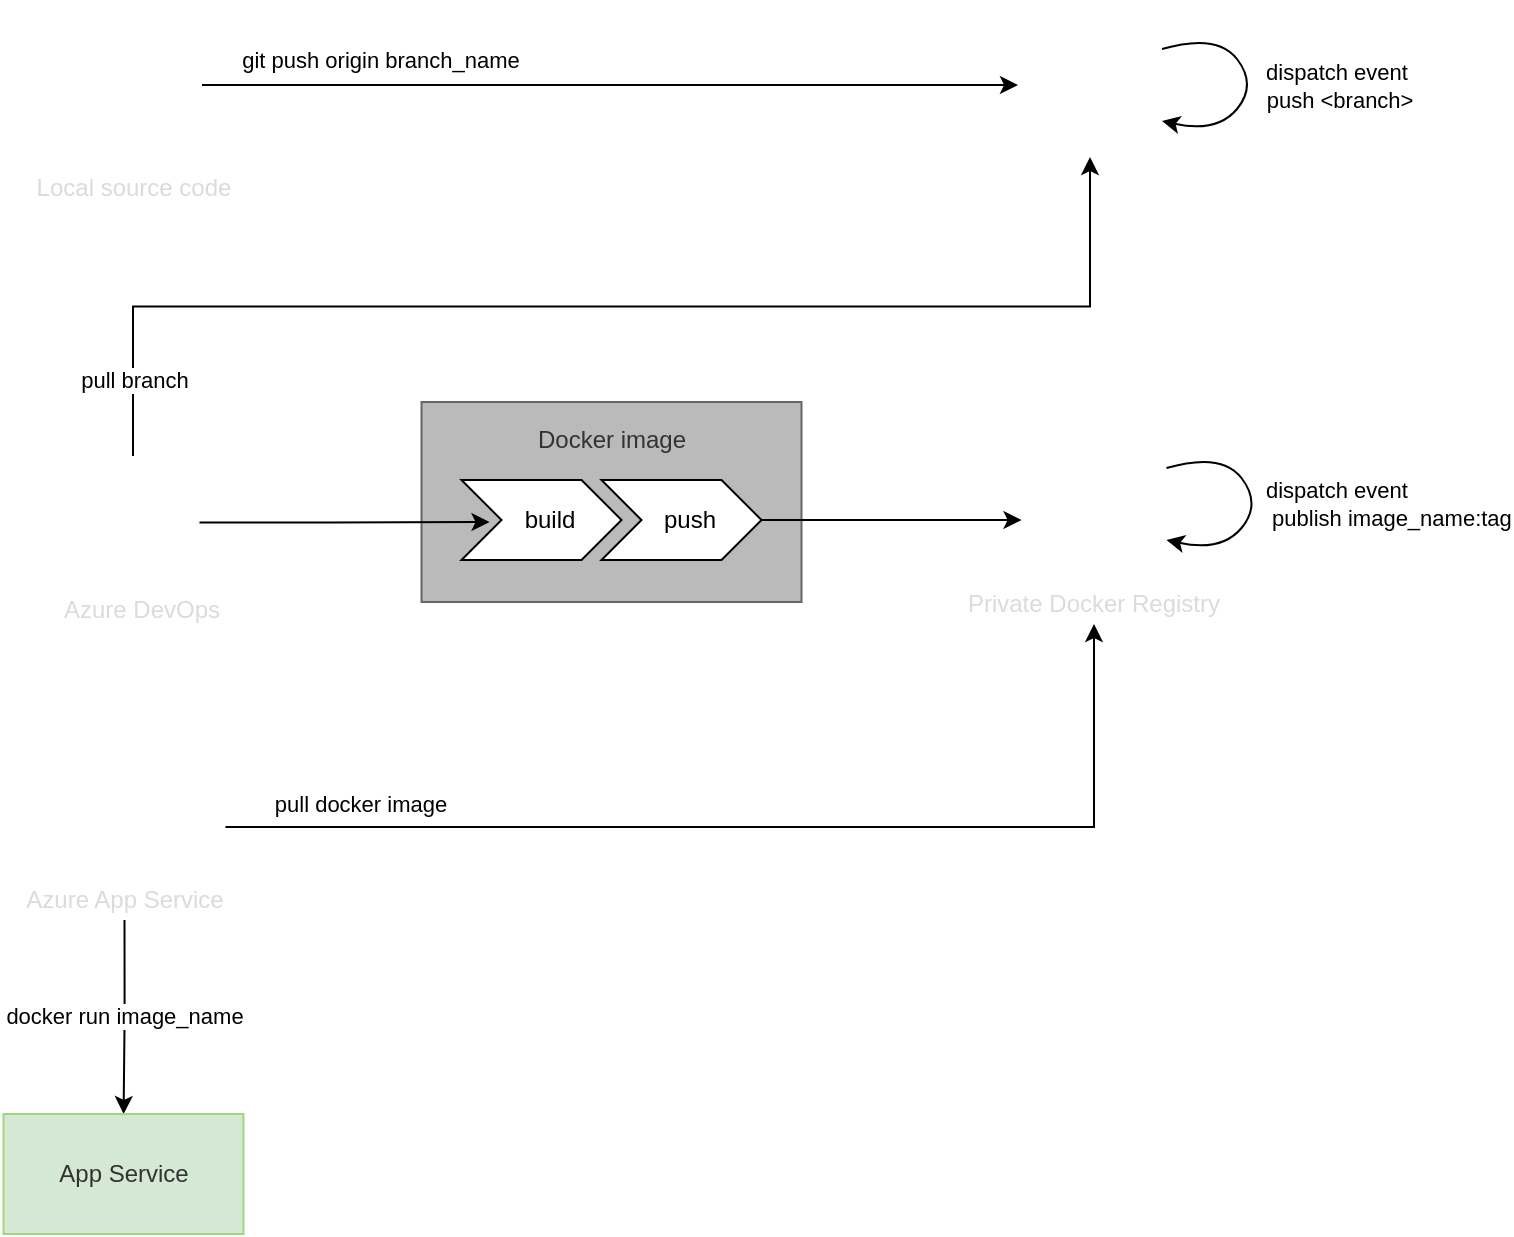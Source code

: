 <mxfile version="13.0.9" pages="2">
    <diagram id="o1z8f_Y5SoN56Fj_0EKW" name="DevOps Azure">
        <mxGraphModel dx="531" dy="557" grid="1" gridSize="10" guides="1" tooltips="1" connect="1" arrows="1" fold="1" page="1" pageScale="1" pageWidth="827" pageHeight="1169" math="0" shadow="0">
            <root>
                <mxCell id="VNS4d-X7utqQrp1qFfy--0"/>
                <mxCell id="VNS4d-X7utqQrp1qFfy--1" parent="VNS4d-X7utqQrp1qFfy--0"/>
                <mxCell id="HH1yixSwar4eWhzetjZM-14" value="Docker image" style="rounded=0;whiteSpace=wrap;html=1;align=center;verticalAlign=top;spacingTop=5;fillColor=#BABABA;strokeColor=#666666;fontColor=#333333;" parent="VNS4d-X7utqQrp1qFfy--1" vertex="1">
                    <mxGeometry x="261.75" y="241" width="190" height="100" as="geometry"/>
                </mxCell>
                <mxCell id="vmSCCPWaYG9vSzQxL80U-4" value="git push origin branch_name" style="edgeStyle=orthogonalEdgeStyle;rounded=0;orthogonalLoop=1;jettySize=auto;html=1;entryX=0;entryY=0.5;entryDx=0;entryDy=0;exitX=1;exitY=0.5;exitDx=0;exitDy=0;" parent="VNS4d-X7utqQrp1qFfy--1" source="HH1yixSwar4eWhzetjZM-15" target="HH1yixSwar4eWhzetjZM-16" edge="1">
                    <mxGeometry x="-0.563" y="13" relative="1" as="geometry">
                        <mxPoint x="201" y="170" as="sourcePoint"/>
                        <mxPoint x="120.5" y="230" as="targetPoint"/>
                        <Array as="points">
                            <mxPoint x="157" y="83"/>
                        </Array>
                        <mxPoint as="offset"/>
                    </mxGeometry>
                </mxCell>
                <mxCell id="vmSCCPWaYG9vSzQxL80U-6" value="pull branch" style="edgeStyle=orthogonalEdgeStyle;rounded=0;orthogonalLoop=1;jettySize=auto;html=1;entryX=0.5;entryY=1;entryDx=0;entryDy=0;exitX=0.5;exitY=0;exitDx=0;exitDy=0;" parent="VNS4d-X7utqQrp1qFfy--1" source="HH1yixSwar4eWhzetjZM-17" target="HH1yixSwar4eWhzetjZM-16" edge="1">
                    <mxGeometry x="-0.877" relative="1" as="geometry">
                        <mxPoint x="121" y="450" as="sourcePoint"/>
                        <mxPoint x="121" y="280" as="targetPoint"/>
                        <mxPoint as="offset"/>
                    </mxGeometry>
                </mxCell>
                <mxCell id="HH1yixSwar4eWhzetjZM-12" style="edgeStyle=orthogonalEdgeStyle;rounded=0;orthogonalLoop=1;jettySize=auto;html=1;entryX=0.175;entryY=0.525;entryDx=0;entryDy=0;entryPerimeter=0;exitX=1;exitY=0.5;exitDx=0;exitDy=0;" parent="VNS4d-X7utqQrp1qFfy--1" source="HH1yixSwar4eWhzetjZM-17" target="HH1yixSwar4eWhzetjZM-9" edge="1">
                    <mxGeometry relative="1" as="geometry">
                        <mxPoint x="210.75" y="348" as="sourcePoint"/>
                    </mxGeometry>
                </mxCell>
                <mxCell id="HH1yixSwar4eWhzetjZM-6" value="pull docker image" style="edgeStyle=orthogonalEdgeStyle;rounded=0;orthogonalLoop=1;jettySize=auto;html=1;entryX=0.5;entryY=1;entryDx=0;entryDy=0;exitX=1;exitY=0.5;exitDx=0;exitDy=0;" parent="VNS4d-X7utqQrp1qFfy--1" source="HH1yixSwar4eWhzetjZM-19" target="HH1yixSwar4eWhzetjZM-28" edge="1">
                    <mxGeometry x="0.665" y="367" relative="1" as="geometry">
                        <mxPoint x="176.75" y="497" as="sourcePoint"/>
                        <mxPoint x="556.75" y="309" as="targetPoint"/>
                        <mxPoint as="offset"/>
                    </mxGeometry>
                </mxCell>
                <mxCell id="HH1yixSwar4eWhzetjZM-8" value="docker run image_name" style="edgeStyle=orthogonalEdgeStyle;rounded=0;orthogonalLoop=1;jettySize=auto;html=1;exitX=0.5;exitY=1;exitDx=0;exitDy=0;" parent="VNS4d-X7utqQrp1qFfy--1" source="HH1yixSwar4eWhzetjZM-24" target="HH1yixSwar4eWhzetjZM-7" edge="1">
                    <mxGeometry relative="1" as="geometry">
                        <mxPoint x="176.75" y="567" as="sourcePoint"/>
                    </mxGeometry>
                </mxCell>
                <mxCell id="HH1yixSwar4eWhzetjZM-7" value="App Service" style="rounded=0;whiteSpace=wrap;html=1;fillColor=#d5e8d4;strokeColor=#9DD97C;fontColor=#333333;" parent="VNS4d-X7utqQrp1qFfy--1" vertex="1">
                    <mxGeometry x="52.75" y="597" width="120" height="60" as="geometry"/>
                </mxCell>
                <mxCell id="HH1yixSwar4eWhzetjZM-1" value="dispatch event&lt;br&gt;&amp;nbsp;push &amp;lt;branch&amp;gt;" style="curved=1;endArrow=classic;html=1;exitX=1;exitY=0.25;exitDx=0;exitDy=0;entryX=1;entryY=0.75;entryDx=0;entryDy=0;" parent="VNS4d-X7utqQrp1qFfy--1" source="HH1yixSwar4eWhzetjZM-16" target="HH1yixSwar4eWhzetjZM-16" edge="1">
                    <mxGeometry x="0.017" y="40" width="50" height="50" relative="1" as="geometry">
                        <mxPoint x="659.5" y="66.5" as="sourcePoint"/>
                        <mxPoint x="629.5" y="96.5" as="targetPoint"/>
                        <Array as="points">
                            <mxPoint x="659.5" y="56.5"/>
                            <mxPoint x="679.5" y="82.5"/>
                            <mxPoint x="659.5" y="106.5"/>
                        </Array>
                        <mxPoint x="9" y="-25" as="offset"/>
                    </mxGeometry>
                </mxCell>
                <mxCell id="HH1yixSwar4eWhzetjZM-9" value="build" style="shape=step;perimeter=stepPerimeter;whiteSpace=wrap;html=1;fixedSize=1;align=center;spacingLeft=8;" parent="VNS4d-X7utqQrp1qFfy--1" vertex="1">
                    <mxGeometry x="281.75" y="280" width="80" height="40" as="geometry"/>
                </mxCell>
                <mxCell id="HH1yixSwar4eWhzetjZM-13" style="edgeStyle=orthogonalEdgeStyle;rounded=0;orthogonalLoop=1;jettySize=auto;html=1;exitX=1;exitY=0.5;exitDx=0;exitDy=0;entryX=0;entryY=0.5;entryDx=0;entryDy=0;" parent="VNS4d-X7utqQrp1qFfy--1" source="HH1yixSwar4eWhzetjZM-10" target="HH1yixSwar4eWhzetjZM-18" edge="1">
                    <mxGeometry relative="1" as="geometry">
                        <mxPoint x="496.75" y="300" as="targetPoint"/>
                    </mxGeometry>
                </mxCell>
                <mxCell id="HH1yixSwar4eWhzetjZM-10" value="push" style="shape=step;perimeter=stepPerimeter;whiteSpace=wrap;html=1;fixedSize=1;align=center;spacingLeft=8;" parent="VNS4d-X7utqQrp1qFfy--1" vertex="1">
                    <mxGeometry x="351.75" y="280" width="80" height="40" as="geometry"/>
                </mxCell>
                <mxCell id="HH1yixSwar4eWhzetjZM-16" value="" style="shape=image;verticalLabelPosition=bottom;labelBackgroundColor=#ffffff;verticalAlign=top;aspect=fixed;imageAspect=0;image=https://image.flaticon.com/icons/svg/25/25231.svg;" parent="VNS4d-X7utqQrp1qFfy--1" vertex="1">
                    <mxGeometry x="560" y="46.5" width="72" height="72" as="geometry"/>
                </mxCell>
                <mxCell id="HH1yixSwar4eWhzetjZM-25" value="" style="group" parent="VNS4d-X7utqQrp1qFfy--1" vertex="1" connectable="0">
                    <mxGeometry x="73.75" y="268" width="96" height="86.5" as="geometry"/>
                </mxCell>
                <mxCell id="HH1yixSwar4eWhzetjZM-17" value="" style="shape=image;verticalLabelPosition=bottom;labelBackgroundColor=#ffffff;verticalAlign=top;aspect=fixed;imageAspect=0;image=https://devopscli.gallerycdn.vsassets.io/extensions/devopscli/devopsautomation/0.0.6/1558003624741/Microsoft.VisualStudio.Services.Icons.Default;" parent="HH1yixSwar4eWhzetjZM-25" vertex="1">
                    <mxGeometry x="10.5" width="66.5" height="66.5" as="geometry"/>
                </mxCell>
                <mxCell id="HH1yixSwar4eWhzetjZM-21" value="Azure DevOps" style="text;html=1;strokeColor=none;fillColor=none;align=center;verticalAlign=middle;whiteSpace=wrap;rounded=0;fontColor=#dbdbdb;" parent="HH1yixSwar4eWhzetjZM-25" vertex="1">
                    <mxGeometry y="66.5" width="96" height="20" as="geometry"/>
                </mxCell>
                <mxCell id="HH1yixSwar4eWhzetjZM-26" value="" style="group" parent="VNS4d-X7utqQrp1qFfy--1" vertex="1" connectable="0">
                    <mxGeometry x="51" y="427" width="124.5" height="73" as="geometry"/>
                </mxCell>
                <mxCell id="HH1yixSwar4eWhzetjZM-19" value="" style="shape=image;verticalLabelPosition=bottom;labelBackgroundColor=#ffffff;verticalAlign=top;aspect=fixed;imageAspect=0;image=https://osanamgiordane.com.br/wp-content/uploads/2018/01/download.png;" parent="HH1yixSwar4eWhzetjZM-26" vertex="1">
                    <mxGeometry x="11.77" width="100.95" height="53" as="geometry"/>
                </mxCell>
                <mxCell id="HH1yixSwar4eWhzetjZM-24" value="Azure App Service" style="text;html=1;strokeColor=none;fillColor=none;align=center;verticalAlign=middle;whiteSpace=wrap;rounded=0;fontColor=#DBDBDB;" parent="HH1yixSwar4eWhzetjZM-26" vertex="1">
                    <mxGeometry y="53" width="124.5" height="20" as="geometry"/>
                </mxCell>
                <mxCell id="HH1yixSwar4eWhzetjZM-27" value="" style="group" parent="VNS4d-X7utqQrp1qFfy--1" vertex="1" connectable="0">
                    <mxGeometry x="62.5" y="40" width="110" height="99" as="geometry"/>
                </mxCell>
                <mxCell id="HH1yixSwar4eWhzetjZM-15" value="" style="shape=image;verticalLabelPosition=bottom;labelBackgroundColor=#ffffff;verticalAlign=top;aspect=fixed;imageAspect=0;image=https://git-scm.com/images/logos/downloads/Git-Icon-1788C.png;" parent="HH1yixSwar4eWhzetjZM-27" vertex="1">
                    <mxGeometry x="15.5" y="5.5" width="74" height="74" as="geometry"/>
                </mxCell>
                <mxCell id="HH1yixSwar4eWhzetjZM-20" value="Local source code" style="text;html=1;strokeColor=none;fillColor=none;align=center;verticalAlign=middle;whiteSpace=wrap;rounded=0;fontColor=#DBDBDB;" parent="HH1yixSwar4eWhzetjZM-27" vertex="1">
                    <mxGeometry y="84" width="110" height="20" as="geometry"/>
                </mxCell>
                <mxCell id="7mNEn4Tq5rb4ZhlpRjBp-0" value="dispatch event&lt;br&gt;&amp;nbsp;publish image_name:tag" style="curved=1;endArrow=classic;html=1;exitX=1;exitY=0.25;exitDx=0;exitDy=0;entryX=1;entryY=0.75;entryDx=0;entryDy=0;align=left;" parent="VNS4d-X7utqQrp1qFfy--1" edge="1">
                    <mxGeometry x="0.017" width="50" height="50" relative="1" as="geometry">
                        <mxPoint x="634.25" y="274" as="sourcePoint"/>
                        <mxPoint x="634.25" y="310" as="targetPoint"/>
                        <Array as="points">
                            <mxPoint x="661.75" y="266"/>
                            <mxPoint x="681.75" y="292"/>
                            <mxPoint x="661.75" y="316"/>
                        </Array>
                        <mxPoint as="offset"/>
                    </mxGeometry>
                </mxCell>
                <mxCell id="7mNEn4Tq5rb4ZhlpRjBp-4" value="" style="group;labelBackgroundColor=none;" parent="VNS4d-X7utqQrp1qFfy--1" vertex="1" connectable="0">
                    <mxGeometry x="528" y="268" width="140" height="84" as="geometry"/>
                </mxCell>
                <mxCell id="HH1yixSwar4eWhzetjZM-18" value="" style="shape=image;verticalLabelPosition=bottom;labelBackgroundColor=#ffffff;verticalAlign=top;aspect=fixed;imageAspect=0;image=https://www.docker.com/sites/default/files/d8/2019-07/Moby-logo.png;" parent="7mNEn4Tq5rb4ZhlpRjBp-4" vertex="1">
                    <mxGeometry x="33.76" y="6" width="72.49" height="52" as="geometry"/>
                </mxCell>
                <mxCell id="7mNEn4Tq5rb4ZhlpRjBp-1" value="" style="shape=image;verticalLabelPosition=bottom;labelBackgroundColor=#ffffff;verticalAlign=top;aspect=fixed;imageAspect=0;image=https://osanamgiordane.com.br/wp-content/uploads/2018/01/download.png;" parent="7mNEn4Tq5rb4ZhlpRjBp-4" vertex="1">
                    <mxGeometry x="14.25" width="38.1" height="20" as="geometry"/>
                </mxCell>
                <mxCell id="HH1yixSwar4eWhzetjZM-28" value="&lt;span style=&quot;font-family: &amp;quot;helvetica&amp;quot; ; font-size: 12px ; font-style: normal ; font-weight: 400 ; letter-spacing: normal ; text-align: center ; text-indent: 0px ; text-transform: none ; word-spacing: 0px ; float: none ; display: inline&quot;&gt;Private Docker Registry&lt;/span&gt;" style="text;html=1;align=center;verticalAlign=middle;whiteSpace=wrap;rounded=0;fontColor=#DBDBDB;" parent="7mNEn4Tq5rb4ZhlpRjBp-4" vertex="1">
                    <mxGeometry y="64" width="140" height="20" as="geometry"/>
                </mxCell>
            </root>
        </mxGraphModel>
    </diagram>
    <diagram id="Id7u-Dna1ZlADQSebyr4" name="Entity Relation">
        <mxGraphModel dx="531" dy="557" grid="1" gridSize="10" guides="1" tooltips="1" connect="1" arrows="1" fold="1" page="1" pageScale="1" pageWidth="827" pageHeight="1169" math="0" shadow="0">
            <root>
                <mxCell id="Ztn2-piufcCU1WxKhwsp-0"/>
                <mxCell id="Ztn2-piufcCU1WxKhwsp-1" parent="Ztn2-piufcCU1WxKhwsp-0"/>
                <mxCell id="Ztn2-piufcCU1WxKhwsp-3" value="repository owner interface" style="rounded=0;whiteSpace=wrap;html=1;fillColor=#f5f5f5;strokeColor=#666666;verticalAlign=middle;align=center;spacingLeft=5;spacing=8;spacingRight=5;fontColor=#333333;" parent="Ztn2-piufcCU1WxKhwsp-1" vertex="1">
                    <mxGeometry x="468" y="100" width="120" height="60" as="geometry"/>
                </mxCell>
                <mxCell id="Ztn2-piufcCU1WxKhwsp-2" value="profile owner interface" style="rounded=0;whiteSpace=wrap;html=1;fillColor=#f5f5f5;strokeColor=#666666;verticalAlign=middle;align=center;spacing=8;spacingLeft=5;spacingRight=5;fontColor=#333333;gradientColor=#ffffff;" parent="Ztn2-piufcCU1WxKhwsp-1" vertex="1">
                    <mxGeometry x="240" y="100" width="120" height="60" as="geometry"/>
                </mxCell>
                <mxCell id="Ztn2-piufcCU1WxKhwsp-5" value="user" style="rounded=1;whiteSpace=wrap;html=1;fillColor=#dae8fc;strokeColor=#6c8ebf;fontColor=#333333;glass=0;comic=0;shadow=0;" parent="Ztn2-piufcCU1WxKhwsp-1" vertex="1">
                    <mxGeometry x="240" y="280" width="120" height="60" as="geometry"/>
                </mxCell>
                <mxCell id="Ztn2-piufcCU1WxKhwsp-6" value="repository" style="rounded=1;whiteSpace=wrap;html=1;fillColor=#dae8fc;strokeColor=#6c8ebf;fontColor=#333333;glass=0;comic=0;shadow=0;" parent="Ztn2-piufcCU1WxKhwsp-1" vertex="1">
                    <mxGeometry x="344" y="420" width="120" height="60" as="geometry"/>
                </mxCell>
                <mxCell id="Ztn2-piufcCU1WxKhwsp-7" value="organization" style="rounded=1;whiteSpace=wrap;html=1;fillColor=#dae8fc;strokeColor=#6c8ebf;fontColor=#333333;glass=0;comic=0;shadow=0;" parent="Ztn2-piufcCU1WxKhwsp-1" vertex="1">
                    <mxGeometry x="468" y="280" width="120" height="60" as="geometry"/>
                </mxCell>
                <mxCell id="Ztn2-piufcCU1WxKhwsp-23" value="extends" style="endArrow=block;dashed=1;endFill=0;endSize=12;html=1;exitX=0.25;exitY=0;exitDx=0;exitDy=0;entryX=0.25;entryY=1;entryDx=0;entryDy=0;" parent="Ztn2-piufcCU1WxKhwsp-1" source="Ztn2-piufcCU1WxKhwsp-5" target="Ztn2-piufcCU1WxKhwsp-2" edge="1">
                    <mxGeometry width="160" relative="1" as="geometry">
                        <mxPoint x="130" y="200" as="sourcePoint"/>
                        <mxPoint x="290" y="200" as="targetPoint"/>
                    </mxGeometry>
                </mxCell>
                <mxCell id="Ztn2-piufcCU1WxKhwsp-24" value="extends" style="endArrow=block;dashed=1;endFill=0;endSize=12;html=1;entryX=0.75;entryY=1;entryDx=0;entryDy=0;exitX=0.25;exitY=0;exitDx=0;exitDy=0;" parent="Ztn2-piufcCU1WxKhwsp-1" source="Ztn2-piufcCU1WxKhwsp-7" target="Ztn2-piufcCU1WxKhwsp-2" edge="1">
                    <mxGeometry width="160" relative="1" as="geometry">
                        <mxPoint x="360" y="330" as="sourcePoint"/>
                        <mxPoint x="288.04" y="171.02" as="targetPoint"/>
                    </mxGeometry>
                </mxCell>
                <mxCell id="Ztn2-piufcCU1WxKhwsp-25" value="extends" style="endArrow=block;dashed=1;endFill=0;endSize=12;html=1;entryX=0.75;entryY=1;entryDx=0;entryDy=0;exitX=0.75;exitY=0;exitDx=0;exitDy=0;" parent="Ztn2-piufcCU1WxKhwsp-1" source="Ztn2-piufcCU1WxKhwsp-7" target="Ztn2-piufcCU1WxKhwsp-3" edge="1">
                    <mxGeometry width="160" relative="1" as="geometry">
                        <mxPoint x="408" y="350" as="sourcePoint"/>
                        <mxPoint x="378" y="170" as="targetPoint"/>
                    </mxGeometry>
                </mxCell>
                <mxCell id="Ztn2-piufcCU1WxKhwsp-26" value="extends" style="endArrow=block;dashed=1;endFill=0;endSize=12;html=1;entryX=0.25;entryY=1;entryDx=0;entryDy=0;exitX=0.75;exitY=0;exitDx=0;exitDy=0;" parent="Ztn2-piufcCU1WxKhwsp-1" source="Ztn2-piufcCU1WxKhwsp-5" target="Ztn2-piufcCU1WxKhwsp-3" edge="1">
                    <mxGeometry width="160" relative="1" as="geometry">
                        <mxPoint x="430" y="350" as="sourcePoint"/>
                        <mxPoint x="530" y="170" as="targetPoint"/>
                    </mxGeometry>
                </mxCell>
                <mxCell id="0_wY0z5D4qQR8ErYcfCx-0" value="has" style="edgeStyle=elbowEdgeStyle;fontSize=12;html=1;endArrow=ERzeroToMany;endFill=1;labelBackgroundColor=none;entryX=0;entryY=0.5;entryDx=0;entryDy=0;exitX=0.5;exitY=1;exitDx=0;exitDy=0;" edge="1" parent="Ztn2-piufcCU1WxKhwsp-1" source="Ztn2-piufcCU1WxKhwsp-5" target="Ztn2-piufcCU1WxKhwsp-6">
                    <mxGeometry x="0.688" y="90" width="100" height="100" relative="1" as="geometry">
                        <mxPoint x="190" y="390" as="sourcePoint"/>
                        <mxPoint x="290" y="370" as="targetPoint"/>
                        <Array as="points">
                            <mxPoint x="300" y="400"/>
                        </Array>
                        <mxPoint as="offset"/>
                    </mxGeometry>
                </mxCell>
                <mxCell id="0_wY0z5D4qQR8ErYcfCx-2" value="has" style="edgeStyle=elbowEdgeStyle;fontSize=12;html=1;endArrow=ERzeroToMany;endFill=1;labelBackgroundColor=none;exitX=0.5;exitY=1;exitDx=0;exitDy=0;entryX=1;entryY=0.5;entryDx=0;entryDy=0;" edge="1" parent="Ztn2-piufcCU1WxKhwsp-1" source="Ztn2-piufcCU1WxKhwsp-7" target="Ztn2-piufcCU1WxKhwsp-6">
                    <mxGeometry x="-0.77" y="22" width="100" height="100" relative="1" as="geometry">
                        <mxPoint x="510" y="500" as="sourcePoint"/>
                        <mxPoint x="610" y="400" as="targetPoint"/>
                        <Array as="points">
                            <mxPoint x="528" y="390"/>
                        </Array>
                        <mxPoint as="offset"/>
                    </mxGeometry>
                </mxCell>
                <mxCell id="0_wY0z5D4qQR8ErYcfCx-3" value="has" style="fontSize=12;html=1;endArrow=ERzeroToMany;endFill=1;labelBackgroundColor=none;exitX=0;exitY=0.5;exitDx=0;exitDy=0;entryX=1;entryY=0.5;entryDx=0;entryDy=0;" edge="1" parent="Ztn2-piufcCU1WxKhwsp-1" source="Ztn2-piufcCU1WxKhwsp-7" target="Ztn2-piufcCU1WxKhwsp-5">
                    <mxGeometry x="-0.481" y="-20" width="100" height="100" relative="1" as="geometry">
                        <mxPoint x="170" y="490" as="sourcePoint"/>
                        <mxPoint x="270" y="390" as="targetPoint"/>
                        <mxPoint as="offset"/>
                    </mxGeometry>
                </mxCell>
            </root>
        </mxGraphModel>
    </diagram>
</mxfile>
